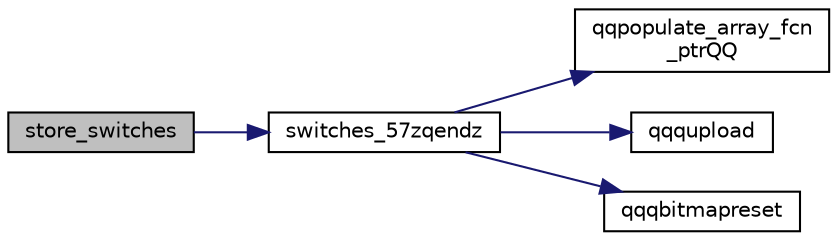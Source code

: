 digraph "store_switches"
{
  edge [fontname="Helvetica",fontsize="10",labelfontname="Helvetica",labelfontsize="10"];
  node [fontname="Helvetica",fontsize="10",shape=record];
  rankdir="LR";
  Node1713 [label="store_switches",height=0.2,width=0.4,color="black", fillcolor="grey75", style="filled", fontcolor="black"];
  Node1713 -> Node1714 [color="midnightblue",fontsize="10",style="solid",fontname="Helvetica"];
  Node1714 [label="switches_57zqendz",height=0.2,width=0.4,color="black", fillcolor="white", style="filled",URL="$inszt__switches_8c.html#ad51832297247c1ed4a8e22659b160627"];
  Node1714 -> Node1715 [color="midnightblue",fontsize="10",style="solid",fontname="Helvetica"];
  Node1715 [label="qqpopulate_array_fcn\l_ptrQQ",height=0.2,width=0.4,color="black", fillcolor="white", style="filled",URL="$inszt__switches_8c.html#a4ad6fa1bb94fc1c3ac2dc30925106081"];
  Node1714 -> Node1716 [color="midnightblue",fontsize="10",style="solid",fontname="Helvetica"];
  Node1716 [label="qqqupload",height=0.2,width=0.4,color="black", fillcolor="white", style="filled",URL="$inszt__switches_8c.html#a109761d7f84a96b5606e507bace276b5"];
  Node1714 -> Node1717 [color="midnightblue",fontsize="10",style="solid",fontname="Helvetica"];
  Node1717 [label="qqqbitmapreset",height=0.2,width=0.4,color="black", fillcolor="white", style="filled",URL="$inszt__switches_8c.html#a5688fceaed93ba591e78ee15ccb0187f"];
}
